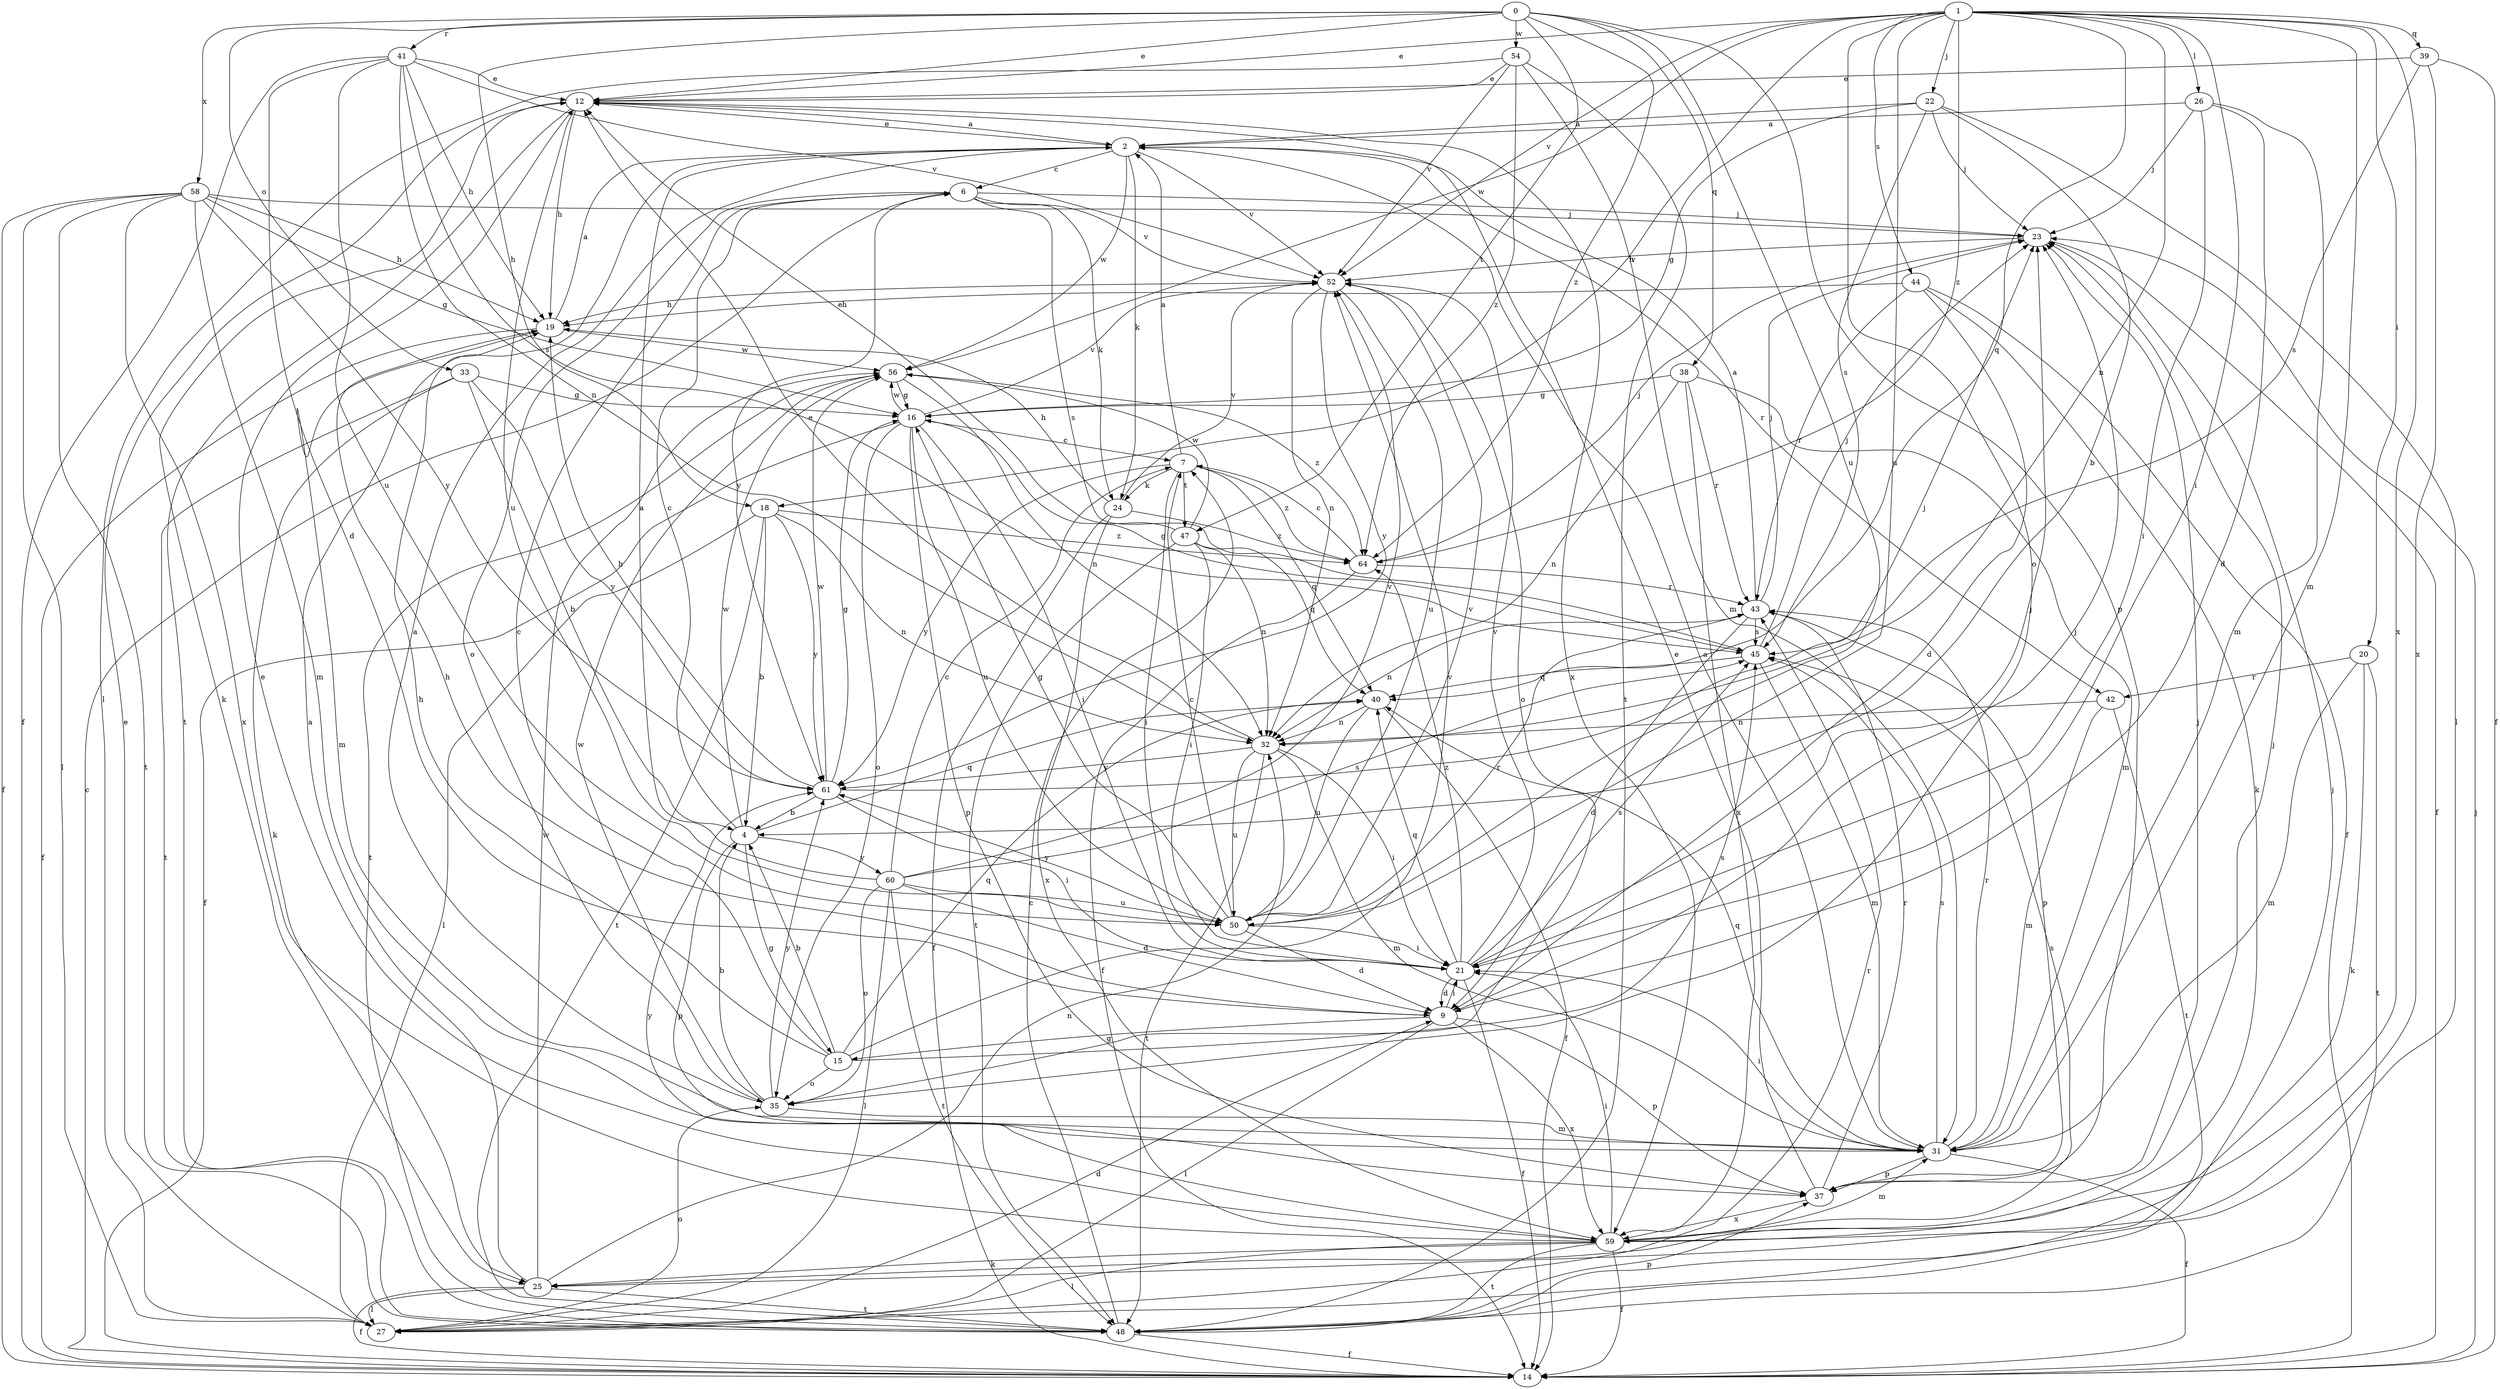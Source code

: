 strict digraph  {
0;
1;
2;
4;
6;
7;
9;
12;
14;
15;
16;
18;
19;
20;
21;
22;
23;
24;
25;
26;
27;
31;
32;
33;
35;
37;
38;
39;
40;
41;
42;
43;
44;
45;
47;
48;
50;
52;
54;
56;
58;
59;
60;
61;
64;
0 -> 12  [label=e];
0 -> 18  [label=h];
0 -> 33  [label=o];
0 -> 37  [label=p];
0 -> 38  [label=q];
0 -> 41  [label=r];
0 -> 47  [label=t];
0 -> 50  [label=u];
0 -> 54  [label=w];
0 -> 58  [label=x];
0 -> 64  [label=z];
1 -> 12  [label=e];
1 -> 18  [label=h];
1 -> 20  [label=i];
1 -> 21  [label=i];
1 -> 22  [label=j];
1 -> 26  [label=l];
1 -> 31  [label=m];
1 -> 32  [label=n];
1 -> 35  [label=o];
1 -> 39  [label=q];
1 -> 40  [label=q];
1 -> 44  [label=s];
1 -> 50  [label=u];
1 -> 52  [label=v];
1 -> 56  [label=w];
1 -> 59  [label=x];
1 -> 64  [label=z];
2 -> 6  [label=c];
2 -> 12  [label=e];
2 -> 24  [label=k];
2 -> 42  [label=r];
2 -> 52  [label=v];
2 -> 56  [label=w];
4 -> 6  [label=c];
4 -> 15  [label=g];
4 -> 37  [label=p];
4 -> 40  [label=q];
4 -> 56  [label=w];
4 -> 60  [label=y];
6 -> 23  [label=j];
6 -> 24  [label=k];
6 -> 35  [label=o];
6 -> 45  [label=s];
6 -> 52  [label=v];
6 -> 61  [label=y];
7 -> 2  [label=a];
7 -> 21  [label=i];
7 -> 24  [label=k];
7 -> 40  [label=q];
7 -> 47  [label=t];
7 -> 61  [label=y];
7 -> 64  [label=z];
9 -> 15  [label=g];
9 -> 19  [label=h];
9 -> 21  [label=i];
9 -> 23  [label=j];
9 -> 27  [label=l];
9 -> 37  [label=p];
9 -> 59  [label=x];
12 -> 2  [label=a];
12 -> 19  [label=h];
12 -> 25  [label=k];
12 -> 48  [label=t];
12 -> 50  [label=u];
12 -> 59  [label=x];
14 -> 6  [label=c];
14 -> 23  [label=j];
15 -> 4  [label=b];
15 -> 6  [label=c];
15 -> 19  [label=h];
15 -> 35  [label=o];
15 -> 40  [label=q];
15 -> 45  [label=s];
15 -> 52  [label=v];
16 -> 7  [label=c];
16 -> 14  [label=f];
16 -> 21  [label=i];
16 -> 35  [label=o];
16 -> 37  [label=p];
16 -> 50  [label=u];
16 -> 52  [label=v];
16 -> 56  [label=w];
18 -> 4  [label=b];
18 -> 27  [label=l];
18 -> 32  [label=n];
18 -> 48  [label=t];
18 -> 61  [label=y];
18 -> 64  [label=z];
19 -> 2  [label=a];
19 -> 14  [label=f];
19 -> 31  [label=m];
19 -> 56  [label=w];
20 -> 25  [label=k];
20 -> 31  [label=m];
20 -> 42  [label=r];
20 -> 48  [label=t];
21 -> 9  [label=d];
21 -> 14  [label=f];
21 -> 23  [label=j];
21 -> 40  [label=q];
21 -> 45  [label=s];
21 -> 52  [label=v];
21 -> 64  [label=z];
22 -> 2  [label=a];
22 -> 4  [label=b];
22 -> 16  [label=g];
22 -> 23  [label=j];
22 -> 27  [label=l];
22 -> 45  [label=s];
23 -> 14  [label=f];
23 -> 52  [label=v];
24 -> 14  [label=f];
24 -> 19  [label=h];
24 -> 52  [label=v];
24 -> 59  [label=x];
24 -> 64  [label=z];
25 -> 2  [label=a];
25 -> 14  [label=f];
25 -> 27  [label=l];
25 -> 32  [label=n];
25 -> 48  [label=t];
25 -> 56  [label=w];
26 -> 2  [label=a];
26 -> 9  [label=d];
26 -> 21  [label=i];
26 -> 23  [label=j];
26 -> 31  [label=m];
27 -> 9  [label=d];
27 -> 12  [label=e];
27 -> 35  [label=o];
27 -> 43  [label=r];
31 -> 2  [label=a];
31 -> 14  [label=f];
31 -> 21  [label=i];
31 -> 37  [label=p];
31 -> 40  [label=q];
31 -> 43  [label=r];
31 -> 45  [label=s];
32 -> 12  [label=e];
32 -> 21  [label=i];
32 -> 31  [label=m];
32 -> 48  [label=t];
32 -> 50  [label=u];
32 -> 61  [label=y];
33 -> 4  [label=b];
33 -> 16  [label=g];
33 -> 25  [label=k];
33 -> 48  [label=t];
33 -> 61  [label=y];
35 -> 2  [label=a];
35 -> 4  [label=b];
35 -> 31  [label=m];
35 -> 56  [label=w];
35 -> 61  [label=y];
37 -> 12  [label=e];
37 -> 23  [label=j];
37 -> 43  [label=r];
37 -> 59  [label=x];
38 -> 16  [label=g];
38 -> 31  [label=m];
38 -> 32  [label=n];
38 -> 43  [label=r];
38 -> 59  [label=x];
39 -> 12  [label=e];
39 -> 14  [label=f];
39 -> 45  [label=s];
39 -> 59  [label=x];
40 -> 14  [label=f];
40 -> 32  [label=n];
40 -> 50  [label=u];
41 -> 9  [label=d];
41 -> 12  [label=e];
41 -> 14  [label=f];
41 -> 19  [label=h];
41 -> 32  [label=n];
41 -> 45  [label=s];
41 -> 50  [label=u];
41 -> 52  [label=v];
42 -> 31  [label=m];
42 -> 32  [label=n];
42 -> 48  [label=t];
43 -> 2  [label=a];
43 -> 9  [label=d];
43 -> 23  [label=j];
43 -> 32  [label=n];
43 -> 37  [label=p];
43 -> 45  [label=s];
44 -> 9  [label=d];
44 -> 14  [label=f];
44 -> 19  [label=h];
44 -> 25  [label=k];
44 -> 43  [label=r];
45 -> 16  [label=g];
45 -> 23  [label=j];
45 -> 31  [label=m];
45 -> 40  [label=q];
47 -> 12  [label=e];
47 -> 21  [label=i];
47 -> 32  [label=n];
47 -> 40  [label=q];
47 -> 48  [label=t];
47 -> 56  [label=w];
48 -> 7  [label=c];
48 -> 14  [label=f];
48 -> 23  [label=j];
48 -> 37  [label=p];
50 -> 7  [label=c];
50 -> 9  [label=d];
50 -> 16  [label=g];
50 -> 21  [label=i];
50 -> 43  [label=r];
50 -> 52  [label=v];
50 -> 61  [label=y];
52 -> 19  [label=h];
52 -> 32  [label=n];
52 -> 35  [label=o];
52 -> 50  [label=u];
52 -> 61  [label=y];
54 -> 12  [label=e];
54 -> 27  [label=l];
54 -> 31  [label=m];
54 -> 48  [label=t];
54 -> 52  [label=v];
54 -> 64  [label=z];
56 -> 16  [label=g];
56 -> 32  [label=n];
56 -> 48  [label=t];
56 -> 64  [label=z];
58 -> 14  [label=f];
58 -> 16  [label=g];
58 -> 19  [label=h];
58 -> 23  [label=j];
58 -> 27  [label=l];
58 -> 31  [label=m];
58 -> 48  [label=t];
58 -> 59  [label=x];
58 -> 61  [label=y];
59 -> 12  [label=e];
59 -> 14  [label=f];
59 -> 21  [label=i];
59 -> 23  [label=j];
59 -> 25  [label=k];
59 -> 27  [label=l];
59 -> 31  [label=m];
59 -> 45  [label=s];
59 -> 48  [label=t];
59 -> 61  [label=y];
60 -> 2  [label=a];
60 -> 7  [label=c];
60 -> 9  [label=d];
60 -> 27  [label=l];
60 -> 35  [label=o];
60 -> 45  [label=s];
60 -> 48  [label=t];
60 -> 50  [label=u];
60 -> 52  [label=v];
61 -> 4  [label=b];
61 -> 16  [label=g];
61 -> 19  [label=h];
61 -> 21  [label=i];
61 -> 23  [label=j];
61 -> 56  [label=w];
64 -> 7  [label=c];
64 -> 14  [label=f];
64 -> 23  [label=j];
64 -> 43  [label=r];
}
